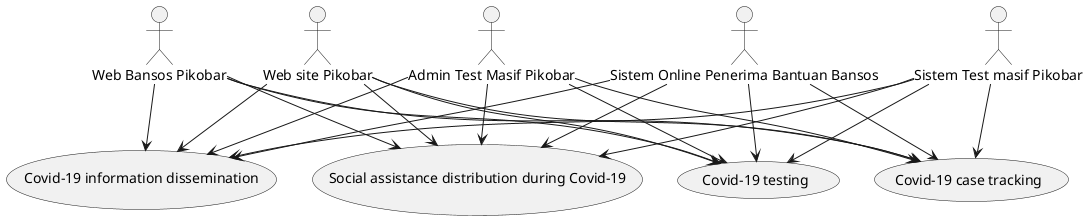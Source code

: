 @startuml covid_related_apps
:Sistem Test masif Pikobar: as SistemTestmasifPikobar
:Web Bansos Pikobar: as WebBansosPikobar
:Web site Pikobar: as WebsitePikobar
:Admin Test Masif Pikobar: as AdminTestMasifPikobar
:Sistem Online Penerima Bantuan Bansos: as SistemOnlinePenerimaBantuanBansos
(Covid-19 testing) as (Covid-19testing)
(Covid-19 case tracking) as (Covid-19casetracking)
(Covid-19 information dissemination) as (Covid-19informationdissemination)
(Social assistance distribution during Covid-19) as (SocialassistancedistributionduringCovid-19)
SistemTestmasifPikobar --> (Covid-19testing)
SistemTestmasifPikobar --> (Covid-19casetracking)
SistemTestmasifPikobar --> (Covid-19informationdissemination)
SistemTestmasifPikobar --> (SocialassistancedistributionduringCovid-19)
WebBansosPikobar --> (Covid-19testing)
WebBansosPikobar --> (Covid-19casetracking)
WebBansosPikobar --> (Covid-19informationdissemination)
WebBansosPikobar --> (SocialassistancedistributionduringCovid-19)
WebsitePikobar --> (Covid-19testing)
WebsitePikobar --> (Covid-19casetracking)
WebsitePikobar --> (Covid-19informationdissemination)
WebsitePikobar --> (SocialassistancedistributionduringCovid-19)
AdminTestMasifPikobar --> (Covid-19testing)
AdminTestMasifPikobar --> (Covid-19casetracking)
AdminTestMasifPikobar --> (Covid-19informationdissemination)
AdminTestMasifPikobar --> (SocialassistancedistributionduringCovid-19)
SistemOnlinePenerimaBantuanBansos --> (Covid-19testing)
SistemOnlinePenerimaBantuanBansos --> (Covid-19casetracking)
SistemOnlinePenerimaBantuanBansos --> (Covid-19informationdissemination)
SistemOnlinePenerimaBantuanBansos --> (SocialassistancedistributionduringCovid-19)
@enduml
